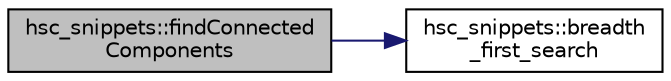 digraph "hsc_snippets::findConnectedComponents"
{
 // INTERACTIVE_SVG=YES
 // LATEX_PDF_SIZE
  edge [fontname="Helvetica",fontsize="10",labelfontname="Helvetica",labelfontsize="10"];
  node [fontname="Helvetica",fontsize="10",shape=record];
  rankdir="LR";
  Node1 [label="hsc_snippets::findConnected\lComponents",height=0.2,width=0.4,color="black", fillcolor="grey75", style="filled", fontcolor="black",tooltip=" "];
  Node1 -> Node2 [color="midnightblue",fontsize="10",style="solid",fontname="Helvetica"];
  Node2 [label="hsc_snippets::breadth\l_first_search",height=0.2,width=0.4,color="black", fillcolor="white", style="filled",URL="$namespacehsc__snippets.html#a7a0a80e48e879d3c68dda0b5a8055afa",tooltip=" "];
}
